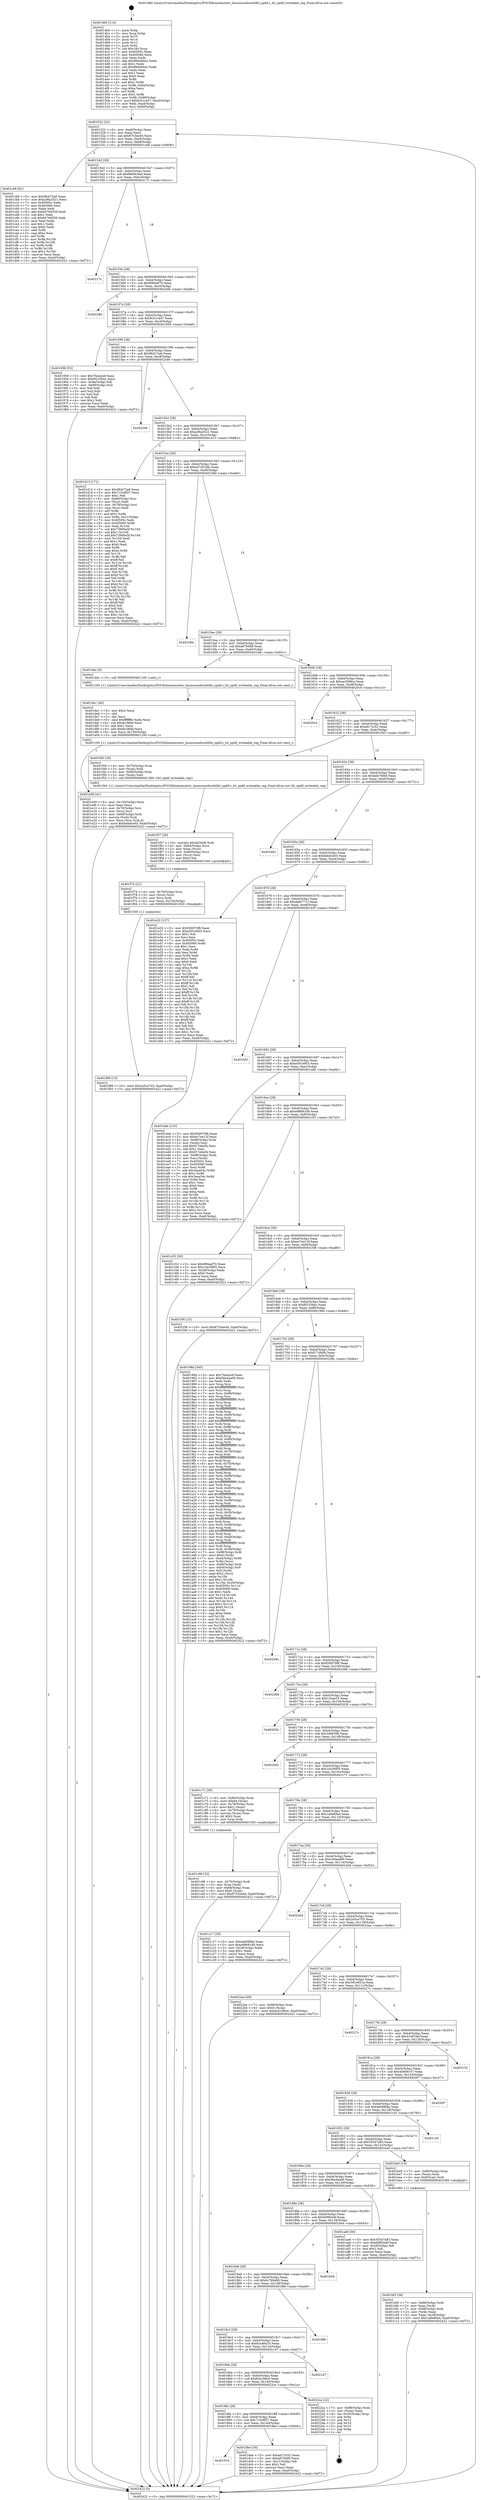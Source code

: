 digraph "0x4014b0" {
  label = "0x4014b0 (/mnt/c/Users/mathe/Desktop/tcc/POCII/binaries/extr_linuxsoundsocfslfsl_spdif.c_fsl_spdif_writeable_reg_Final-ollvm.out::main(0))"
  labelloc = "t"
  node[shape=record]

  Entry [label="",width=0.3,height=0.3,shape=circle,fillcolor=black,style=filled]
  "0x401522" [label="{
     0x401522 [32]\l
     | [instrs]\l
     &nbsp;&nbsp;0x401522 \<+6\>: mov -0xa0(%rbp),%eax\l
     &nbsp;&nbsp;0x401528 \<+2\>: mov %eax,%ecx\l
     &nbsp;&nbsp;0x40152a \<+6\>: sub $0x8753ee40,%ecx\l
     &nbsp;&nbsp;0x401530 \<+6\>: mov %eax,-0xb4(%rbp)\l
     &nbsp;&nbsp;0x401536 \<+6\>: mov %ecx,-0xb8(%rbp)\l
     &nbsp;&nbsp;0x40153c \<+6\>: je 0000000000401cb8 \<main+0x808\>\l
  }"]
  "0x401cb8" [label="{
     0x401cb8 [91]\l
     | [instrs]\l
     &nbsp;&nbsp;0x401cb8 \<+5\>: mov $0x9fcb72a6,%eax\l
     &nbsp;&nbsp;0x401cbd \<+5\>: mov $0xa36a2521,%ecx\l
     &nbsp;&nbsp;0x401cc2 \<+7\>: mov 0x40505c,%edx\l
     &nbsp;&nbsp;0x401cc9 \<+7\>: mov 0x405060,%esi\l
     &nbsp;&nbsp;0x401cd0 \<+2\>: mov %edx,%edi\l
     &nbsp;&nbsp;0x401cd2 \<+6\>: add $0x64784559,%edi\l
     &nbsp;&nbsp;0x401cd8 \<+3\>: sub $0x1,%edi\l
     &nbsp;&nbsp;0x401cdb \<+6\>: sub $0x64784559,%edi\l
     &nbsp;&nbsp;0x401ce1 \<+3\>: imul %edi,%edx\l
     &nbsp;&nbsp;0x401ce4 \<+3\>: and $0x1,%edx\l
     &nbsp;&nbsp;0x401ce7 \<+3\>: cmp $0x0,%edx\l
     &nbsp;&nbsp;0x401cea \<+4\>: sete %r8b\l
     &nbsp;&nbsp;0x401cee \<+3\>: cmp $0xa,%esi\l
     &nbsp;&nbsp;0x401cf1 \<+4\>: setl %r9b\l
     &nbsp;&nbsp;0x401cf5 \<+3\>: mov %r8b,%r10b\l
     &nbsp;&nbsp;0x401cf8 \<+3\>: and %r9b,%r10b\l
     &nbsp;&nbsp;0x401cfb \<+3\>: xor %r9b,%r8b\l
     &nbsp;&nbsp;0x401cfe \<+3\>: or %r8b,%r10b\l
     &nbsp;&nbsp;0x401d01 \<+4\>: test $0x1,%r10b\l
     &nbsp;&nbsp;0x401d05 \<+3\>: cmovne %ecx,%eax\l
     &nbsp;&nbsp;0x401d08 \<+6\>: mov %eax,-0xa0(%rbp)\l
     &nbsp;&nbsp;0x401d0e \<+5\>: jmp 0000000000402422 \<main+0xf72\>\l
  }"]
  "0x401542" [label="{
     0x401542 [28]\l
     | [instrs]\l
     &nbsp;&nbsp;0x401542 \<+5\>: jmp 0000000000401547 \<main+0x97\>\l
     &nbsp;&nbsp;0x401547 \<+6\>: mov -0xb4(%rbp),%eax\l
     &nbsp;&nbsp;0x40154d \<+5\>: sub $0x8b09c4ad,%eax\l
     &nbsp;&nbsp;0x401552 \<+6\>: mov %eax,-0xbc(%rbp)\l
     &nbsp;&nbsp;0x401558 \<+6\>: je 000000000040217c \<main+0xccc\>\l
  }"]
  Exit [label="",width=0.3,height=0.3,shape=circle,fillcolor=black,style=filled,peripheries=2]
  "0x40217c" [label="{
     0x40217c\l
  }", style=dashed]
  "0x40155e" [label="{
     0x40155e [28]\l
     | [instrs]\l
     &nbsp;&nbsp;0x40155e \<+5\>: jmp 0000000000401563 \<main+0xb3\>\l
     &nbsp;&nbsp;0x401563 \<+6\>: mov -0xb4(%rbp),%eax\l
     &nbsp;&nbsp;0x401569 \<+5\>: sub $0x990eaf70,%eax\l
     &nbsp;&nbsp;0x40156e \<+6\>: mov %eax,-0xc0(%rbp)\l
     &nbsp;&nbsp;0x401574 \<+6\>: je 000000000040228b \<main+0xddb\>\l
  }"]
  "0x401f89" [label="{
     0x401f89 [15]\l
     | [instrs]\l
     &nbsp;&nbsp;0x401f89 \<+10\>: movl $0x2e5ce703,-0xa0(%rbp)\l
     &nbsp;&nbsp;0x401f93 \<+5\>: jmp 0000000000402422 \<main+0xf72\>\l
  }"]
  "0x40228b" [label="{
     0x40228b\l
  }", style=dashed]
  "0x40157a" [label="{
     0x40157a [28]\l
     | [instrs]\l
     &nbsp;&nbsp;0x40157a \<+5\>: jmp 000000000040157f \<main+0xcf\>\l
     &nbsp;&nbsp;0x40157f \<+6\>: mov -0xb4(%rbp),%eax\l
     &nbsp;&nbsp;0x401585 \<+5\>: sub $0x9c51c447,%eax\l
     &nbsp;&nbsp;0x40158a \<+6\>: mov %eax,-0xc4(%rbp)\l
     &nbsp;&nbsp;0x401590 \<+6\>: je 0000000000401958 \<main+0x4a8\>\l
  }"]
  "0x401f74" [label="{
     0x401f74 [21]\l
     | [instrs]\l
     &nbsp;&nbsp;0x401f74 \<+4\>: mov -0x70(%rbp),%rcx\l
     &nbsp;&nbsp;0x401f78 \<+3\>: mov (%rcx),%rcx\l
     &nbsp;&nbsp;0x401f7b \<+3\>: mov %rcx,%rdi\l
     &nbsp;&nbsp;0x401f7e \<+6\>: mov %eax,-0x154(%rbp)\l
     &nbsp;&nbsp;0x401f84 \<+5\>: call 0000000000401030 \<free@plt\>\l
     | [calls]\l
     &nbsp;&nbsp;0x401030 \{1\} (unknown)\l
  }"]
  "0x401958" [label="{
     0x401958 [53]\l
     | [instrs]\l
     &nbsp;&nbsp;0x401958 \<+5\>: mov $0x7fa4a2ef,%eax\l
     &nbsp;&nbsp;0x40195d \<+5\>: mov $0xf0233bbc,%ecx\l
     &nbsp;&nbsp;0x401962 \<+6\>: mov -0x9a(%rbp),%dl\l
     &nbsp;&nbsp;0x401968 \<+7\>: mov -0x99(%rbp),%sil\l
     &nbsp;&nbsp;0x40196f \<+3\>: mov %dl,%dil\l
     &nbsp;&nbsp;0x401972 \<+3\>: and %sil,%dil\l
     &nbsp;&nbsp;0x401975 \<+3\>: xor %sil,%dl\l
     &nbsp;&nbsp;0x401978 \<+3\>: or %dl,%dil\l
     &nbsp;&nbsp;0x40197b \<+4\>: test $0x1,%dil\l
     &nbsp;&nbsp;0x40197f \<+3\>: cmovne %ecx,%eax\l
     &nbsp;&nbsp;0x401982 \<+6\>: mov %eax,-0xa0(%rbp)\l
     &nbsp;&nbsp;0x401988 \<+5\>: jmp 0000000000402422 \<main+0xf72\>\l
  }"]
  "0x401596" [label="{
     0x401596 [28]\l
     | [instrs]\l
     &nbsp;&nbsp;0x401596 \<+5\>: jmp 000000000040159b \<main+0xeb\>\l
     &nbsp;&nbsp;0x40159b \<+6\>: mov -0xb4(%rbp),%eax\l
     &nbsp;&nbsp;0x4015a1 \<+5\>: sub $0x9fcb72a6,%eax\l
     &nbsp;&nbsp;0x4015a6 \<+6\>: mov %eax,-0xc8(%rbp)\l
     &nbsp;&nbsp;0x4015ac \<+6\>: je 0000000000402346 \<main+0xe96\>\l
  }"]
  "0x402422" [label="{
     0x402422 [5]\l
     | [instrs]\l
     &nbsp;&nbsp;0x402422 \<+5\>: jmp 0000000000401522 \<main+0x72\>\l
  }"]
  "0x4014b0" [label="{
     0x4014b0 [114]\l
     | [instrs]\l
     &nbsp;&nbsp;0x4014b0 \<+1\>: push %rbp\l
     &nbsp;&nbsp;0x4014b1 \<+3\>: mov %rsp,%rbp\l
     &nbsp;&nbsp;0x4014b4 \<+2\>: push %r15\l
     &nbsp;&nbsp;0x4014b6 \<+2\>: push %r14\l
     &nbsp;&nbsp;0x4014b8 \<+2\>: push %r12\l
     &nbsp;&nbsp;0x4014ba \<+1\>: push %rbx\l
     &nbsp;&nbsp;0x4014bb \<+7\>: sub $0x160,%rsp\l
     &nbsp;&nbsp;0x4014c2 \<+7\>: mov 0x40505c,%eax\l
     &nbsp;&nbsp;0x4014c9 \<+7\>: mov 0x405060,%ecx\l
     &nbsp;&nbsp;0x4014d0 \<+2\>: mov %eax,%edx\l
     &nbsp;&nbsp;0x4014d2 \<+6\>: add $0x966a9da2,%edx\l
     &nbsp;&nbsp;0x4014d8 \<+3\>: sub $0x1,%edx\l
     &nbsp;&nbsp;0x4014db \<+6\>: sub $0x966a9da2,%edx\l
     &nbsp;&nbsp;0x4014e1 \<+3\>: imul %edx,%eax\l
     &nbsp;&nbsp;0x4014e4 \<+3\>: and $0x1,%eax\l
     &nbsp;&nbsp;0x4014e7 \<+3\>: cmp $0x0,%eax\l
     &nbsp;&nbsp;0x4014ea \<+4\>: sete %r8b\l
     &nbsp;&nbsp;0x4014ee \<+4\>: and $0x1,%r8b\l
     &nbsp;&nbsp;0x4014f2 \<+7\>: mov %r8b,-0x9a(%rbp)\l
     &nbsp;&nbsp;0x4014f9 \<+3\>: cmp $0xa,%ecx\l
     &nbsp;&nbsp;0x4014fc \<+4\>: setl %r8b\l
     &nbsp;&nbsp;0x401500 \<+4\>: and $0x1,%r8b\l
     &nbsp;&nbsp;0x401504 \<+7\>: mov %r8b,-0x99(%rbp)\l
     &nbsp;&nbsp;0x40150b \<+10\>: movl $0x9c51c447,-0xa0(%rbp)\l
     &nbsp;&nbsp;0x401515 \<+6\>: mov %edi,-0xa4(%rbp)\l
     &nbsp;&nbsp;0x40151b \<+7\>: mov %rsi,-0xb0(%rbp)\l
  }"]
  "0x401f57" [label="{
     0x401f57 [29]\l
     | [instrs]\l
     &nbsp;&nbsp;0x401f57 \<+10\>: movabs $0x4030d6,%rdi\l
     &nbsp;&nbsp;0x401f61 \<+4\>: mov -0x60(%rbp),%rcx\l
     &nbsp;&nbsp;0x401f65 \<+2\>: mov %eax,(%rcx)\l
     &nbsp;&nbsp;0x401f67 \<+4\>: mov -0x60(%rbp),%rcx\l
     &nbsp;&nbsp;0x401f6b \<+2\>: mov (%rcx),%esi\l
     &nbsp;&nbsp;0x401f6d \<+2\>: mov $0x0,%al\l
     &nbsp;&nbsp;0x401f6f \<+5\>: call 0000000000401040 \<printf@plt\>\l
     | [calls]\l
     &nbsp;&nbsp;0x401040 \{1\} (unknown)\l
  }"]
  "0x402346" [label="{
     0x402346\l
  }", style=dashed]
  "0x4015b2" [label="{
     0x4015b2 [28]\l
     | [instrs]\l
     &nbsp;&nbsp;0x4015b2 \<+5\>: jmp 00000000004015b7 \<main+0x107\>\l
     &nbsp;&nbsp;0x4015b7 \<+6\>: mov -0xb4(%rbp),%eax\l
     &nbsp;&nbsp;0x4015bd \<+5\>: sub $0xa36a2521,%eax\l
     &nbsp;&nbsp;0x4015c2 \<+6\>: mov %eax,-0xcc(%rbp)\l
     &nbsp;&nbsp;0x4015c8 \<+6\>: je 0000000000401d13 \<main+0x863\>\l
  }"]
  "0x401e09" [label="{
     0x401e09 [41]\l
     | [instrs]\l
     &nbsp;&nbsp;0x401e09 \<+6\>: mov -0x150(%rbp),%ecx\l
     &nbsp;&nbsp;0x401e0f \<+3\>: imul %eax,%ecx\l
     &nbsp;&nbsp;0x401e12 \<+4\>: mov -0x70(%rbp),%rsi\l
     &nbsp;&nbsp;0x401e16 \<+3\>: mov (%rsi),%rsi\l
     &nbsp;&nbsp;0x401e19 \<+4\>: mov -0x68(%rbp),%rdi\l
     &nbsp;&nbsp;0x401e1d \<+3\>: movslq (%rdi),%rdi\l
     &nbsp;&nbsp;0x401e20 \<+3\>: mov %ecx,(%rsi,%rdi,4)\l
     &nbsp;&nbsp;0x401e23 \<+10\>: movl $0xbebdce03,-0xa0(%rbp)\l
     &nbsp;&nbsp;0x401e2d \<+5\>: jmp 0000000000402422 \<main+0xf72\>\l
  }"]
  "0x401d13" [label="{
     0x401d13 [171]\l
     | [instrs]\l
     &nbsp;&nbsp;0x401d13 \<+5\>: mov $0x9fcb72a6,%eax\l
     &nbsp;&nbsp;0x401d18 \<+5\>: mov $0x710c8f37,%ecx\l
     &nbsp;&nbsp;0x401d1d \<+2\>: mov $0x1,%dl\l
     &nbsp;&nbsp;0x401d1f \<+4\>: mov -0x68(%rbp),%rsi\l
     &nbsp;&nbsp;0x401d23 \<+2\>: mov (%rsi),%edi\l
     &nbsp;&nbsp;0x401d25 \<+4\>: mov -0x78(%rbp),%rsi\l
     &nbsp;&nbsp;0x401d29 \<+2\>: cmp (%rsi),%edi\l
     &nbsp;&nbsp;0x401d2b \<+4\>: setl %r8b\l
     &nbsp;&nbsp;0x401d2f \<+4\>: and $0x1,%r8b\l
     &nbsp;&nbsp;0x401d33 \<+4\>: mov %r8b,-0x21(%rbp)\l
     &nbsp;&nbsp;0x401d37 \<+7\>: mov 0x40505c,%edi\l
     &nbsp;&nbsp;0x401d3e \<+8\>: mov 0x405060,%r9d\l
     &nbsp;&nbsp;0x401d46 \<+3\>: mov %edi,%r10d\l
     &nbsp;&nbsp;0x401d49 \<+7\>: sub $0x73906a5f,%r10d\l
     &nbsp;&nbsp;0x401d50 \<+4\>: sub $0x1,%r10d\l
     &nbsp;&nbsp;0x401d54 \<+7\>: add $0x73906a5f,%r10d\l
     &nbsp;&nbsp;0x401d5b \<+4\>: imul %r10d,%edi\l
     &nbsp;&nbsp;0x401d5f \<+3\>: and $0x1,%edi\l
     &nbsp;&nbsp;0x401d62 \<+3\>: cmp $0x0,%edi\l
     &nbsp;&nbsp;0x401d65 \<+4\>: sete %r8b\l
     &nbsp;&nbsp;0x401d69 \<+4\>: cmp $0xa,%r9d\l
     &nbsp;&nbsp;0x401d6d \<+4\>: setl %r11b\l
     &nbsp;&nbsp;0x401d71 \<+3\>: mov %r8b,%bl\l
     &nbsp;&nbsp;0x401d74 \<+3\>: xor $0xff,%bl\l
     &nbsp;&nbsp;0x401d77 \<+3\>: mov %r11b,%r14b\l
     &nbsp;&nbsp;0x401d7a \<+4\>: xor $0xff,%r14b\l
     &nbsp;&nbsp;0x401d7e \<+3\>: xor $0x0,%dl\l
     &nbsp;&nbsp;0x401d81 \<+3\>: mov %bl,%r15b\l
     &nbsp;&nbsp;0x401d84 \<+4\>: and $0x0,%r15b\l
     &nbsp;&nbsp;0x401d88 \<+3\>: and %dl,%r8b\l
     &nbsp;&nbsp;0x401d8b \<+3\>: mov %r14b,%r12b\l
     &nbsp;&nbsp;0x401d8e \<+4\>: and $0x0,%r12b\l
     &nbsp;&nbsp;0x401d92 \<+3\>: and %dl,%r11b\l
     &nbsp;&nbsp;0x401d95 \<+3\>: or %r8b,%r15b\l
     &nbsp;&nbsp;0x401d98 \<+3\>: or %r11b,%r12b\l
     &nbsp;&nbsp;0x401d9b \<+3\>: xor %r12b,%r15b\l
     &nbsp;&nbsp;0x401d9e \<+3\>: or %r14b,%bl\l
     &nbsp;&nbsp;0x401da1 \<+3\>: xor $0xff,%bl\l
     &nbsp;&nbsp;0x401da4 \<+3\>: or $0x0,%dl\l
     &nbsp;&nbsp;0x401da7 \<+2\>: and %dl,%bl\l
     &nbsp;&nbsp;0x401da9 \<+3\>: or %bl,%r15b\l
     &nbsp;&nbsp;0x401dac \<+4\>: test $0x1,%r15b\l
     &nbsp;&nbsp;0x401db0 \<+3\>: cmovne %ecx,%eax\l
     &nbsp;&nbsp;0x401db3 \<+6\>: mov %eax,-0xa0(%rbp)\l
     &nbsp;&nbsp;0x401db9 \<+5\>: jmp 0000000000402422 \<main+0xf72\>\l
  }"]
  "0x4015ce" [label="{
     0x4015ce [28]\l
     | [instrs]\l
     &nbsp;&nbsp;0x4015ce \<+5\>: jmp 00000000004015d3 \<main+0x123\>\l
     &nbsp;&nbsp;0x4015d3 \<+6\>: mov -0xb4(%rbp),%eax\l
     &nbsp;&nbsp;0x4015d9 \<+5\>: sub $0xa57d518b,%eax\l
     &nbsp;&nbsp;0x4015de \<+6\>: mov %eax,-0xd0(%rbp)\l
     &nbsp;&nbsp;0x4015e4 \<+6\>: je 000000000040238d \<main+0xedd\>\l
  }"]
  "0x401de1" [label="{
     0x401de1 [40]\l
     | [instrs]\l
     &nbsp;&nbsp;0x401de1 \<+5\>: mov $0x2,%ecx\l
     &nbsp;&nbsp;0x401de6 \<+1\>: cltd\l
     &nbsp;&nbsp;0x401de7 \<+2\>: idiv %ecx\l
     &nbsp;&nbsp;0x401de9 \<+6\>: imul $0xfffffffe,%edx,%ecx\l
     &nbsp;&nbsp;0x401def \<+6\>: sub $0xfa18fdd,%ecx\l
     &nbsp;&nbsp;0x401df5 \<+3\>: add $0x1,%ecx\l
     &nbsp;&nbsp;0x401df8 \<+6\>: add $0xfa18fdd,%ecx\l
     &nbsp;&nbsp;0x401dfe \<+6\>: mov %ecx,-0x150(%rbp)\l
     &nbsp;&nbsp;0x401e04 \<+5\>: call 0000000000401160 \<next_i\>\l
     | [calls]\l
     &nbsp;&nbsp;0x401160 \{1\} (/mnt/c/Users/mathe/Desktop/tcc/POCII/binaries/extr_linuxsoundsocfslfsl_spdif.c_fsl_spdif_writeable_reg_Final-ollvm.out::next_i)\l
  }"]
  "0x40238d" [label="{
     0x40238d\l
  }", style=dashed]
  "0x4015ea" [label="{
     0x4015ea [28]\l
     | [instrs]\l
     &nbsp;&nbsp;0x4015ea \<+5\>: jmp 00000000004015ef \<main+0x13f\>\l
     &nbsp;&nbsp;0x4015ef \<+6\>: mov -0xb4(%rbp),%eax\l
     &nbsp;&nbsp;0x4015f5 \<+5\>: sub $0xa87fcfd9,%eax\l
     &nbsp;&nbsp;0x4015fa \<+6\>: mov %eax,-0xd4(%rbp)\l
     &nbsp;&nbsp;0x401600 \<+6\>: je 0000000000401ddc \<main+0x92c\>\l
  }"]
  "0x401916" [label="{
     0x401916\l
  }", style=dashed]
  "0x401ddc" [label="{
     0x401ddc [5]\l
     | [instrs]\l
     &nbsp;&nbsp;0x401ddc \<+5\>: call 0000000000401160 \<next_i\>\l
     | [calls]\l
     &nbsp;&nbsp;0x401160 \{1\} (/mnt/c/Users/mathe/Desktop/tcc/POCII/binaries/extr_linuxsoundsocfslfsl_spdif.c_fsl_spdif_writeable_reg_Final-ollvm.out::next_i)\l
  }"]
  "0x401606" [label="{
     0x401606 [28]\l
     | [instrs]\l
     &nbsp;&nbsp;0x401606 \<+5\>: jmp 000000000040160b \<main+0x15b\>\l
     &nbsp;&nbsp;0x40160b \<+6\>: mov -0xb4(%rbp),%eax\l
     &nbsp;&nbsp;0x401611 \<+5\>: sub $0xaa3368ca,%eax\l
     &nbsp;&nbsp;0x401616 \<+6\>: mov %eax,-0xd8(%rbp)\l
     &nbsp;&nbsp;0x40161c \<+6\>: je 00000000004020c4 \<main+0xc14\>\l
  }"]
  "0x401dbe" [label="{
     0x401dbe [30]\l
     | [instrs]\l
     &nbsp;&nbsp;0x401dbe \<+5\>: mov $0xafc72c52,%eax\l
     &nbsp;&nbsp;0x401dc3 \<+5\>: mov $0xa87fcfd9,%ecx\l
     &nbsp;&nbsp;0x401dc8 \<+3\>: mov -0x21(%rbp),%dl\l
     &nbsp;&nbsp;0x401dcb \<+3\>: test $0x1,%dl\l
     &nbsp;&nbsp;0x401dce \<+3\>: cmovne %ecx,%eax\l
     &nbsp;&nbsp;0x401dd1 \<+6\>: mov %eax,-0xa0(%rbp)\l
     &nbsp;&nbsp;0x401dd7 \<+5\>: jmp 0000000000402422 \<main+0xf72\>\l
  }"]
  "0x4020c4" [label="{
     0x4020c4\l
  }", style=dashed]
  "0x401622" [label="{
     0x401622 [28]\l
     | [instrs]\l
     &nbsp;&nbsp;0x401622 \<+5\>: jmp 0000000000401627 \<main+0x177\>\l
     &nbsp;&nbsp;0x401627 \<+6\>: mov -0xb4(%rbp),%eax\l
     &nbsp;&nbsp;0x40162d \<+5\>: sub $0xafc72c52,%eax\l
     &nbsp;&nbsp;0x401632 \<+6\>: mov %eax,-0xdc(%rbp)\l
     &nbsp;&nbsp;0x401638 \<+6\>: je 0000000000401f45 \<main+0xa95\>\l
  }"]
  "0x4018fa" [label="{
     0x4018fa [28]\l
     | [instrs]\l
     &nbsp;&nbsp;0x4018fa \<+5\>: jmp 00000000004018ff \<main+0x44f\>\l
     &nbsp;&nbsp;0x4018ff \<+6\>: mov -0xb4(%rbp),%eax\l
     &nbsp;&nbsp;0x401905 \<+5\>: sub $0x710c8f37,%eax\l
     &nbsp;&nbsp;0x40190a \<+6\>: mov %eax,-0x144(%rbp)\l
     &nbsp;&nbsp;0x401910 \<+6\>: je 0000000000401dbe \<main+0x90e\>\l
  }"]
  "0x401f45" [label="{
     0x401f45 [18]\l
     | [instrs]\l
     &nbsp;&nbsp;0x401f45 \<+4\>: mov -0x70(%rbp),%rax\l
     &nbsp;&nbsp;0x401f49 \<+3\>: mov (%rax),%rdi\l
     &nbsp;&nbsp;0x401f4c \<+4\>: mov -0x80(%rbp),%rax\l
     &nbsp;&nbsp;0x401f50 \<+2\>: mov (%rax),%esi\l
     &nbsp;&nbsp;0x401f52 \<+5\>: call 00000000004013b0 \<fsl_spdif_writeable_reg\>\l
     | [calls]\l
     &nbsp;&nbsp;0x4013b0 \{1\} (/mnt/c/Users/mathe/Desktop/tcc/POCII/binaries/extr_linuxsoundsocfslfsl_spdif.c_fsl_spdif_writeable_reg_Final-ollvm.out::fsl_spdif_writeable_reg)\l
  }"]
  "0x40163e" [label="{
     0x40163e [28]\l
     | [instrs]\l
     &nbsp;&nbsp;0x40163e \<+5\>: jmp 0000000000401643 \<main+0x193\>\l
     &nbsp;&nbsp;0x401643 \<+6\>: mov -0xb4(%rbp),%eax\l
     &nbsp;&nbsp;0x401649 \<+5\>: sub $0xbeb7f0b6,%eax\l
     &nbsp;&nbsp;0x40164e \<+6\>: mov %eax,-0xe0(%rbp)\l
     &nbsp;&nbsp;0x401654 \<+6\>: je 0000000000401bd1 \<main+0x721\>\l
  }"]
  "0x4022ca" [label="{
     0x4022ca [22]\l
     | [instrs]\l
     &nbsp;&nbsp;0x4022ca \<+7\>: mov -0x98(%rbp),%rax\l
     &nbsp;&nbsp;0x4022d1 \<+2\>: mov (%rax),%eax\l
     &nbsp;&nbsp;0x4022d3 \<+4\>: lea -0x20(%rbp),%rsp\l
     &nbsp;&nbsp;0x4022d7 \<+1\>: pop %rbx\l
     &nbsp;&nbsp;0x4022d8 \<+2\>: pop %r12\l
     &nbsp;&nbsp;0x4022da \<+2\>: pop %r14\l
     &nbsp;&nbsp;0x4022dc \<+2\>: pop %r15\l
     &nbsp;&nbsp;0x4022de \<+1\>: pop %rbp\l
     &nbsp;&nbsp;0x4022df \<+1\>: ret\l
  }"]
  "0x401bd1" [label="{
     0x401bd1\l
  }", style=dashed]
  "0x40165a" [label="{
     0x40165a [28]\l
     | [instrs]\l
     &nbsp;&nbsp;0x40165a \<+5\>: jmp 000000000040165f \<main+0x1af\>\l
     &nbsp;&nbsp;0x40165f \<+6\>: mov -0xb4(%rbp),%eax\l
     &nbsp;&nbsp;0x401665 \<+5\>: sub $0xbebdce03,%eax\l
     &nbsp;&nbsp;0x40166a \<+6\>: mov %eax,-0xe4(%rbp)\l
     &nbsp;&nbsp;0x401670 \<+6\>: je 0000000000401e32 \<main+0x982\>\l
  }"]
  "0x4018de" [label="{
     0x4018de [28]\l
     | [instrs]\l
     &nbsp;&nbsp;0x4018de \<+5\>: jmp 00000000004018e3 \<main+0x433\>\l
     &nbsp;&nbsp;0x4018e3 \<+6\>: mov -0xb4(%rbp),%eax\l
     &nbsp;&nbsp;0x4018e9 \<+5\>: sub $0x6cb188c4,%eax\l
     &nbsp;&nbsp;0x4018ee \<+6\>: mov %eax,-0x140(%rbp)\l
     &nbsp;&nbsp;0x4018f4 \<+6\>: je 00000000004022ca \<main+0xe1a\>\l
  }"]
  "0x401e32" [label="{
     0x401e32 [137]\l
     | [instrs]\l
     &nbsp;&nbsp;0x401e32 \<+5\>: mov $0xf26970f8,%eax\l
     &nbsp;&nbsp;0x401e37 \<+5\>: mov $0xe591e603,%ecx\l
     &nbsp;&nbsp;0x401e3c \<+2\>: mov $0x1,%dl\l
     &nbsp;&nbsp;0x401e3e \<+2\>: xor %esi,%esi\l
     &nbsp;&nbsp;0x401e40 \<+7\>: mov 0x40505c,%edi\l
     &nbsp;&nbsp;0x401e47 \<+8\>: mov 0x405060,%r8d\l
     &nbsp;&nbsp;0x401e4f \<+3\>: sub $0x1,%esi\l
     &nbsp;&nbsp;0x401e52 \<+3\>: mov %edi,%r9d\l
     &nbsp;&nbsp;0x401e55 \<+3\>: add %esi,%r9d\l
     &nbsp;&nbsp;0x401e58 \<+4\>: imul %r9d,%edi\l
     &nbsp;&nbsp;0x401e5c \<+3\>: and $0x1,%edi\l
     &nbsp;&nbsp;0x401e5f \<+3\>: cmp $0x0,%edi\l
     &nbsp;&nbsp;0x401e62 \<+4\>: sete %r10b\l
     &nbsp;&nbsp;0x401e66 \<+4\>: cmp $0xa,%r8d\l
     &nbsp;&nbsp;0x401e6a \<+4\>: setl %r11b\l
     &nbsp;&nbsp;0x401e6e \<+3\>: mov %r10b,%bl\l
     &nbsp;&nbsp;0x401e71 \<+3\>: xor $0xff,%bl\l
     &nbsp;&nbsp;0x401e74 \<+3\>: mov %r11b,%r14b\l
     &nbsp;&nbsp;0x401e77 \<+4\>: xor $0xff,%r14b\l
     &nbsp;&nbsp;0x401e7b \<+3\>: xor $0x1,%dl\l
     &nbsp;&nbsp;0x401e7e \<+3\>: mov %bl,%r15b\l
     &nbsp;&nbsp;0x401e81 \<+4\>: and $0xff,%r15b\l
     &nbsp;&nbsp;0x401e85 \<+3\>: and %dl,%r10b\l
     &nbsp;&nbsp;0x401e88 \<+3\>: mov %r14b,%r12b\l
     &nbsp;&nbsp;0x401e8b \<+4\>: and $0xff,%r12b\l
     &nbsp;&nbsp;0x401e8f \<+3\>: and %dl,%r11b\l
     &nbsp;&nbsp;0x401e92 \<+3\>: or %r10b,%r15b\l
     &nbsp;&nbsp;0x401e95 \<+3\>: or %r11b,%r12b\l
     &nbsp;&nbsp;0x401e98 \<+3\>: xor %r12b,%r15b\l
     &nbsp;&nbsp;0x401e9b \<+3\>: or %r14b,%bl\l
     &nbsp;&nbsp;0x401e9e \<+3\>: xor $0xff,%bl\l
     &nbsp;&nbsp;0x401ea1 \<+3\>: or $0x1,%dl\l
     &nbsp;&nbsp;0x401ea4 \<+2\>: and %dl,%bl\l
     &nbsp;&nbsp;0x401ea6 \<+3\>: or %bl,%r15b\l
     &nbsp;&nbsp;0x401ea9 \<+4\>: test $0x1,%r15b\l
     &nbsp;&nbsp;0x401ead \<+3\>: cmovne %ecx,%eax\l
     &nbsp;&nbsp;0x401eb0 \<+6\>: mov %eax,-0xa0(%rbp)\l
     &nbsp;&nbsp;0x401eb6 \<+5\>: jmp 0000000000402422 \<main+0xf72\>\l
  }"]
  "0x401676" [label="{
     0x401676 [28]\l
     | [instrs]\l
     &nbsp;&nbsp;0x401676 \<+5\>: jmp 000000000040167b \<main+0x1cb\>\l
     &nbsp;&nbsp;0x40167b \<+6\>: mov -0xb4(%rbp),%eax\l
     &nbsp;&nbsp;0x401681 \<+5\>: sub $0xdafe7713,%eax\l
     &nbsp;&nbsp;0x401686 \<+6\>: mov %eax,-0xe8(%rbp)\l
     &nbsp;&nbsp;0x40168c \<+6\>: je 0000000000401b5f \<main+0x6af\>\l
  }"]
  "0x4021d7" [label="{
     0x4021d7\l
  }", style=dashed]
  "0x401b5f" [label="{
     0x401b5f\l
  }", style=dashed]
  "0x401692" [label="{
     0x401692 [28]\l
     | [instrs]\l
     &nbsp;&nbsp;0x401692 \<+5\>: jmp 0000000000401697 \<main+0x1e7\>\l
     &nbsp;&nbsp;0x401697 \<+6\>: mov -0xb4(%rbp),%eax\l
     &nbsp;&nbsp;0x40169d \<+5\>: sub $0xe591e603,%eax\l
     &nbsp;&nbsp;0x4016a2 \<+6\>: mov %eax,-0xec(%rbp)\l
     &nbsp;&nbsp;0x4016a8 \<+6\>: je 0000000000401ebb \<main+0xa0b\>\l
  }"]
  "0x4018c2" [label="{
     0x4018c2 [28]\l
     | [instrs]\l
     &nbsp;&nbsp;0x4018c2 \<+5\>: jmp 00000000004018c7 \<main+0x417\>\l
     &nbsp;&nbsp;0x4018c7 \<+6\>: mov -0xb4(%rbp),%eax\l
     &nbsp;&nbsp;0x4018cd \<+5\>: sub $0x6ca46a7d,%eax\l
     &nbsp;&nbsp;0x4018d2 \<+6\>: mov %eax,-0x13c(%rbp)\l
     &nbsp;&nbsp;0x4018d8 \<+6\>: je 00000000004021d7 \<main+0xd27\>\l
  }"]
  "0x401ebb" [label="{
     0x401ebb [123]\l
     | [instrs]\l
     &nbsp;&nbsp;0x401ebb \<+5\>: mov $0xf26970f8,%eax\l
     &nbsp;&nbsp;0x401ec0 \<+5\>: mov $0xec7e412f,%ecx\l
     &nbsp;&nbsp;0x401ec5 \<+4\>: mov -0x68(%rbp),%rdx\l
     &nbsp;&nbsp;0x401ec9 \<+2\>: mov (%rdx),%esi\l
     &nbsp;&nbsp;0x401ecb \<+6\>: add $0xf17e6a5b,%esi\l
     &nbsp;&nbsp;0x401ed1 \<+3\>: add $0x1,%esi\l
     &nbsp;&nbsp;0x401ed4 \<+6\>: sub $0xf17e6a5b,%esi\l
     &nbsp;&nbsp;0x401eda \<+4\>: mov -0x68(%rbp),%rdx\l
     &nbsp;&nbsp;0x401ede \<+2\>: mov %esi,(%rdx)\l
     &nbsp;&nbsp;0x401ee0 \<+7\>: mov 0x40505c,%esi\l
     &nbsp;&nbsp;0x401ee7 \<+7\>: mov 0x405060,%edi\l
     &nbsp;&nbsp;0x401eee \<+3\>: mov %esi,%r8d\l
     &nbsp;&nbsp;0x401ef1 \<+7\>: add $0x3eaa54c,%r8d\l
     &nbsp;&nbsp;0x401ef8 \<+4\>: sub $0x1,%r8d\l
     &nbsp;&nbsp;0x401efc \<+7\>: sub $0x3eaa54c,%r8d\l
     &nbsp;&nbsp;0x401f03 \<+4\>: imul %r8d,%esi\l
     &nbsp;&nbsp;0x401f07 \<+3\>: and $0x1,%esi\l
     &nbsp;&nbsp;0x401f0a \<+3\>: cmp $0x0,%esi\l
     &nbsp;&nbsp;0x401f0d \<+4\>: sete %r9b\l
     &nbsp;&nbsp;0x401f11 \<+3\>: cmp $0xa,%edi\l
     &nbsp;&nbsp;0x401f14 \<+4\>: setl %r10b\l
     &nbsp;&nbsp;0x401f18 \<+3\>: mov %r9b,%r11b\l
     &nbsp;&nbsp;0x401f1b \<+3\>: and %r10b,%r11b\l
     &nbsp;&nbsp;0x401f1e \<+3\>: xor %r10b,%r9b\l
     &nbsp;&nbsp;0x401f21 \<+3\>: or %r9b,%r11b\l
     &nbsp;&nbsp;0x401f24 \<+4\>: test $0x1,%r11b\l
     &nbsp;&nbsp;0x401f28 \<+3\>: cmovne %ecx,%eax\l
     &nbsp;&nbsp;0x401f2b \<+6\>: mov %eax,-0xa0(%rbp)\l
     &nbsp;&nbsp;0x401f31 \<+5\>: jmp 0000000000402422 \<main+0xf72\>\l
  }"]
  "0x4016ae" [label="{
     0x4016ae [28]\l
     | [instrs]\l
     &nbsp;&nbsp;0x4016ae \<+5\>: jmp 00000000004016b3 \<main+0x203\>\l
     &nbsp;&nbsp;0x4016b3 \<+6\>: mov -0xb4(%rbp),%eax\l
     &nbsp;&nbsp;0x4016b9 \<+5\>: sub $0xe88681d9,%eax\l
     &nbsp;&nbsp;0x4016be \<+6\>: mov %eax,-0xf0(%rbp)\l
     &nbsp;&nbsp;0x4016c4 \<+6\>: je 0000000000401c53 \<main+0x7a3\>\l
  }"]
  "0x401f98" [label="{
     0x401f98\l
  }", style=dashed]
  "0x401c53" [label="{
     0x401c53 [30]\l
     | [instrs]\l
     &nbsp;&nbsp;0x401c53 \<+5\>: mov $0x990eaf70,%eax\l
     &nbsp;&nbsp;0x401c58 \<+5\>: mov $0x14430f05,%ecx\l
     &nbsp;&nbsp;0x401c5d \<+3\>: mov -0x28(%rbp),%edx\l
     &nbsp;&nbsp;0x401c60 \<+3\>: cmp $0x0,%edx\l
     &nbsp;&nbsp;0x401c63 \<+3\>: cmove %ecx,%eax\l
     &nbsp;&nbsp;0x401c66 \<+6\>: mov %eax,-0xa0(%rbp)\l
     &nbsp;&nbsp;0x401c6c \<+5\>: jmp 0000000000402422 \<main+0xf72\>\l
  }"]
  "0x4016ca" [label="{
     0x4016ca [28]\l
     | [instrs]\l
     &nbsp;&nbsp;0x4016ca \<+5\>: jmp 00000000004016cf \<main+0x21f\>\l
     &nbsp;&nbsp;0x4016cf \<+6\>: mov -0xb4(%rbp),%eax\l
     &nbsp;&nbsp;0x4016d5 \<+5\>: sub $0xec7e412f,%eax\l
     &nbsp;&nbsp;0x4016da \<+6\>: mov %eax,-0xf4(%rbp)\l
     &nbsp;&nbsp;0x4016e0 \<+6\>: je 0000000000401f36 \<main+0xa86\>\l
  }"]
  "0x4018a6" [label="{
     0x4018a6 [28]\l
     | [instrs]\l
     &nbsp;&nbsp;0x4018a6 \<+5\>: jmp 00000000004018ab \<main+0x3fb\>\l
     &nbsp;&nbsp;0x4018ab \<+6\>: mov -0xb4(%rbp),%eax\l
     &nbsp;&nbsp;0x4018b1 \<+5\>: sub $0x6c760a90,%eax\l
     &nbsp;&nbsp;0x4018b6 \<+6\>: mov %eax,-0x138(%rbp)\l
     &nbsp;&nbsp;0x4018bc \<+6\>: je 0000000000401f98 \<main+0xae8\>\l
  }"]
  "0x401f36" [label="{
     0x401f36 [15]\l
     | [instrs]\l
     &nbsp;&nbsp;0x401f36 \<+10\>: movl $0x8753ee40,-0xa0(%rbp)\l
     &nbsp;&nbsp;0x401f40 \<+5\>: jmp 0000000000402422 \<main+0xf72\>\l
  }"]
  "0x4016e6" [label="{
     0x4016e6 [28]\l
     | [instrs]\l
     &nbsp;&nbsp;0x4016e6 \<+5\>: jmp 00000000004016eb \<main+0x23b\>\l
     &nbsp;&nbsp;0x4016eb \<+6\>: mov -0xb4(%rbp),%eax\l
     &nbsp;&nbsp;0x4016f1 \<+5\>: sub $0xf0233bbc,%eax\l
     &nbsp;&nbsp;0x4016f6 \<+6\>: mov %eax,-0xf8(%rbp)\l
     &nbsp;&nbsp;0x4016fc \<+6\>: je 000000000040198d \<main+0x4dd\>\l
  }"]
  "0x401b04" [label="{
     0x401b04\l
  }", style=dashed]
  "0x40198d" [label="{
     0x40198d [345]\l
     | [instrs]\l
     &nbsp;&nbsp;0x40198d \<+5\>: mov $0x7fa4a2ef,%eax\l
     &nbsp;&nbsp;0x401992 \<+5\>: mov $0x56a4aa06,%ecx\l
     &nbsp;&nbsp;0x401997 \<+2\>: xor %edx,%edx\l
     &nbsp;&nbsp;0x401999 \<+3\>: mov %rsp,%rsi\l
     &nbsp;&nbsp;0x40199c \<+4\>: add $0xfffffffffffffff0,%rsi\l
     &nbsp;&nbsp;0x4019a0 \<+3\>: mov %rsi,%rsp\l
     &nbsp;&nbsp;0x4019a3 \<+7\>: mov %rsi,-0x98(%rbp)\l
     &nbsp;&nbsp;0x4019aa \<+3\>: mov %rsp,%rsi\l
     &nbsp;&nbsp;0x4019ad \<+4\>: add $0xfffffffffffffff0,%rsi\l
     &nbsp;&nbsp;0x4019b1 \<+3\>: mov %rsi,%rsp\l
     &nbsp;&nbsp;0x4019b4 \<+3\>: mov %rsp,%rdi\l
     &nbsp;&nbsp;0x4019b7 \<+4\>: add $0xfffffffffffffff0,%rdi\l
     &nbsp;&nbsp;0x4019bb \<+3\>: mov %rdi,%rsp\l
     &nbsp;&nbsp;0x4019be \<+7\>: mov %rdi,-0x90(%rbp)\l
     &nbsp;&nbsp;0x4019c5 \<+3\>: mov %rsp,%rdi\l
     &nbsp;&nbsp;0x4019c8 \<+4\>: add $0xfffffffffffffff0,%rdi\l
     &nbsp;&nbsp;0x4019cc \<+3\>: mov %rdi,%rsp\l
     &nbsp;&nbsp;0x4019cf \<+7\>: mov %rdi,-0x88(%rbp)\l
     &nbsp;&nbsp;0x4019d6 \<+3\>: mov %rsp,%rdi\l
     &nbsp;&nbsp;0x4019d9 \<+4\>: add $0xfffffffffffffff0,%rdi\l
     &nbsp;&nbsp;0x4019dd \<+3\>: mov %rdi,%rsp\l
     &nbsp;&nbsp;0x4019e0 \<+4\>: mov %rdi,-0x80(%rbp)\l
     &nbsp;&nbsp;0x4019e4 \<+3\>: mov %rsp,%rdi\l
     &nbsp;&nbsp;0x4019e7 \<+4\>: add $0xfffffffffffffff0,%rdi\l
     &nbsp;&nbsp;0x4019eb \<+3\>: mov %rdi,%rsp\l
     &nbsp;&nbsp;0x4019ee \<+4\>: mov %rdi,-0x78(%rbp)\l
     &nbsp;&nbsp;0x4019f2 \<+3\>: mov %rsp,%rdi\l
     &nbsp;&nbsp;0x4019f5 \<+4\>: add $0xfffffffffffffff0,%rdi\l
     &nbsp;&nbsp;0x4019f9 \<+3\>: mov %rdi,%rsp\l
     &nbsp;&nbsp;0x4019fc \<+4\>: mov %rdi,-0x70(%rbp)\l
     &nbsp;&nbsp;0x401a00 \<+3\>: mov %rsp,%rdi\l
     &nbsp;&nbsp;0x401a03 \<+4\>: add $0xfffffffffffffff0,%rdi\l
     &nbsp;&nbsp;0x401a07 \<+3\>: mov %rdi,%rsp\l
     &nbsp;&nbsp;0x401a0a \<+4\>: mov %rdi,-0x68(%rbp)\l
     &nbsp;&nbsp;0x401a0e \<+3\>: mov %rsp,%rdi\l
     &nbsp;&nbsp;0x401a11 \<+4\>: add $0xfffffffffffffff0,%rdi\l
     &nbsp;&nbsp;0x401a15 \<+3\>: mov %rdi,%rsp\l
     &nbsp;&nbsp;0x401a18 \<+4\>: mov %rdi,-0x60(%rbp)\l
     &nbsp;&nbsp;0x401a1c \<+3\>: mov %rsp,%rdi\l
     &nbsp;&nbsp;0x401a1f \<+4\>: add $0xfffffffffffffff0,%rdi\l
     &nbsp;&nbsp;0x401a23 \<+3\>: mov %rdi,%rsp\l
     &nbsp;&nbsp;0x401a26 \<+4\>: mov %rdi,-0x58(%rbp)\l
     &nbsp;&nbsp;0x401a2a \<+3\>: mov %rsp,%rdi\l
     &nbsp;&nbsp;0x401a2d \<+4\>: add $0xfffffffffffffff0,%rdi\l
     &nbsp;&nbsp;0x401a31 \<+3\>: mov %rdi,%rsp\l
     &nbsp;&nbsp;0x401a34 \<+4\>: mov %rdi,-0x50(%rbp)\l
     &nbsp;&nbsp;0x401a38 \<+3\>: mov %rsp,%rdi\l
     &nbsp;&nbsp;0x401a3b \<+4\>: add $0xfffffffffffffff0,%rdi\l
     &nbsp;&nbsp;0x401a3f \<+3\>: mov %rdi,%rsp\l
     &nbsp;&nbsp;0x401a42 \<+4\>: mov %rdi,-0x48(%rbp)\l
     &nbsp;&nbsp;0x401a46 \<+3\>: mov %rsp,%rdi\l
     &nbsp;&nbsp;0x401a49 \<+4\>: add $0xfffffffffffffff0,%rdi\l
     &nbsp;&nbsp;0x401a4d \<+3\>: mov %rdi,%rsp\l
     &nbsp;&nbsp;0x401a50 \<+4\>: mov %rdi,-0x40(%rbp)\l
     &nbsp;&nbsp;0x401a54 \<+3\>: mov %rsp,%rdi\l
     &nbsp;&nbsp;0x401a57 \<+4\>: add $0xfffffffffffffff0,%rdi\l
     &nbsp;&nbsp;0x401a5b \<+3\>: mov %rdi,%rsp\l
     &nbsp;&nbsp;0x401a5e \<+4\>: mov %rdi,-0x38(%rbp)\l
     &nbsp;&nbsp;0x401a62 \<+7\>: mov -0x98(%rbp),%rdi\l
     &nbsp;&nbsp;0x401a69 \<+6\>: movl $0x0,(%rdi)\l
     &nbsp;&nbsp;0x401a6f \<+7\>: mov -0xa4(%rbp),%r8d\l
     &nbsp;&nbsp;0x401a76 \<+3\>: mov %r8d,(%rsi)\l
     &nbsp;&nbsp;0x401a79 \<+7\>: mov -0x90(%rbp),%rdi\l
     &nbsp;&nbsp;0x401a80 \<+7\>: mov -0xb0(%rbp),%r9\l
     &nbsp;&nbsp;0x401a87 \<+3\>: mov %r9,(%rdi)\l
     &nbsp;&nbsp;0x401a8a \<+3\>: cmpl $0x2,(%rsi)\l
     &nbsp;&nbsp;0x401a8d \<+4\>: setne %r10b\l
     &nbsp;&nbsp;0x401a91 \<+4\>: and $0x1,%r10b\l
     &nbsp;&nbsp;0x401a95 \<+4\>: mov %r10b,-0x29(%rbp)\l
     &nbsp;&nbsp;0x401a99 \<+8\>: mov 0x40505c,%r11d\l
     &nbsp;&nbsp;0x401aa1 \<+7\>: mov 0x405060,%ebx\l
     &nbsp;&nbsp;0x401aa8 \<+3\>: sub $0x1,%edx\l
     &nbsp;&nbsp;0x401aab \<+3\>: mov %r11d,%r14d\l
     &nbsp;&nbsp;0x401aae \<+3\>: add %edx,%r14d\l
     &nbsp;&nbsp;0x401ab1 \<+4\>: imul %r14d,%r11d\l
     &nbsp;&nbsp;0x401ab5 \<+4\>: and $0x1,%r11d\l
     &nbsp;&nbsp;0x401ab9 \<+4\>: cmp $0x0,%r11d\l
     &nbsp;&nbsp;0x401abd \<+4\>: sete %r10b\l
     &nbsp;&nbsp;0x401ac1 \<+3\>: cmp $0xa,%ebx\l
     &nbsp;&nbsp;0x401ac4 \<+4\>: setl %r15b\l
     &nbsp;&nbsp;0x401ac8 \<+3\>: mov %r10b,%r12b\l
     &nbsp;&nbsp;0x401acb \<+3\>: and %r15b,%r12b\l
     &nbsp;&nbsp;0x401ace \<+3\>: xor %r15b,%r10b\l
     &nbsp;&nbsp;0x401ad1 \<+3\>: or %r10b,%r12b\l
     &nbsp;&nbsp;0x401ad4 \<+4\>: test $0x1,%r12b\l
     &nbsp;&nbsp;0x401ad8 \<+3\>: cmovne %ecx,%eax\l
     &nbsp;&nbsp;0x401adb \<+6\>: mov %eax,-0xa0(%rbp)\l
     &nbsp;&nbsp;0x401ae1 \<+5\>: jmp 0000000000402422 \<main+0xf72\>\l
  }"]
  "0x401702" [label="{
     0x401702 [28]\l
     | [instrs]\l
     &nbsp;&nbsp;0x401702 \<+5\>: jmp 0000000000401707 \<main+0x257\>\l
     &nbsp;&nbsp;0x401707 \<+6\>: mov -0xb4(%rbp),%eax\l
     &nbsp;&nbsp;0x40170d \<+5\>: sub $0xf17cfd0b,%eax\l
     &nbsp;&nbsp;0x401712 \<+6\>: mov %eax,-0xfc(%rbp)\l
     &nbsp;&nbsp;0x401718 \<+6\>: je 000000000040229a \<main+0xdea\>\l
  }"]
  "0x401c98" [label="{
     0x401c98 [32]\l
     | [instrs]\l
     &nbsp;&nbsp;0x401c98 \<+4\>: mov -0x70(%rbp),%rdi\l
     &nbsp;&nbsp;0x401c9c \<+3\>: mov %rax,(%rdi)\l
     &nbsp;&nbsp;0x401c9f \<+4\>: mov -0x68(%rbp),%rax\l
     &nbsp;&nbsp;0x401ca3 \<+6\>: movl $0x0,(%rax)\l
     &nbsp;&nbsp;0x401ca9 \<+10\>: movl $0x8753ee40,-0xa0(%rbp)\l
     &nbsp;&nbsp;0x401cb3 \<+5\>: jmp 0000000000402422 \<main+0xf72\>\l
  }"]
  "0x401bf3" [label="{
     0x401bf3 [36]\l
     | [instrs]\l
     &nbsp;&nbsp;0x401bf3 \<+7\>: mov -0x88(%rbp),%rdi\l
     &nbsp;&nbsp;0x401bfa \<+2\>: mov %eax,(%rdi)\l
     &nbsp;&nbsp;0x401bfc \<+7\>: mov -0x88(%rbp),%rdi\l
     &nbsp;&nbsp;0x401c03 \<+2\>: mov (%rdi),%eax\l
     &nbsp;&nbsp;0x401c05 \<+3\>: mov %eax,-0x28(%rbp)\l
     &nbsp;&nbsp;0x401c08 \<+10\>: movl $0x1a9e89a4,-0xa0(%rbp)\l
     &nbsp;&nbsp;0x401c12 \<+5\>: jmp 0000000000402422 \<main+0xf72\>\l
  }"]
  "0x40229a" [label="{
     0x40229a\l
  }", style=dashed]
  "0x40171e" [label="{
     0x40171e [28]\l
     | [instrs]\l
     &nbsp;&nbsp;0x40171e \<+5\>: jmp 0000000000401723 \<main+0x273\>\l
     &nbsp;&nbsp;0x401723 \<+6\>: mov -0xb4(%rbp),%eax\l
     &nbsp;&nbsp;0x401729 \<+5\>: sub $0xf26970f8,%eax\l
     &nbsp;&nbsp;0x40172e \<+6\>: mov %eax,-0x100(%rbp)\l
     &nbsp;&nbsp;0x401734 \<+6\>: je 000000000040236b \<main+0xebb\>\l
  }"]
  "0x40188a" [label="{
     0x40188a [28]\l
     | [instrs]\l
     &nbsp;&nbsp;0x40188a \<+5\>: jmp 000000000040188f \<main+0x3df\>\l
     &nbsp;&nbsp;0x40188f \<+6\>: mov -0xb4(%rbp),%eax\l
     &nbsp;&nbsp;0x401895 \<+5\>: sub $0x60f92e4f,%eax\l
     &nbsp;&nbsp;0x40189a \<+6\>: mov %eax,-0x134(%rbp)\l
     &nbsp;&nbsp;0x4018a0 \<+6\>: je 0000000000401b04 \<main+0x654\>\l
  }"]
  "0x40236b" [label="{
     0x40236b\l
  }", style=dashed]
  "0x40173a" [label="{
     0x40173a [28]\l
     | [instrs]\l
     &nbsp;&nbsp;0x40173a \<+5\>: jmp 000000000040173f \<main+0x28f\>\l
     &nbsp;&nbsp;0x40173f \<+6\>: mov -0xb4(%rbp),%eax\l
     &nbsp;&nbsp;0x401745 \<+5\>: sub $0x13cee53,%eax\l
     &nbsp;&nbsp;0x40174a \<+6\>: mov %eax,-0x104(%rbp)\l
     &nbsp;&nbsp;0x401750 \<+6\>: je 000000000040202b \<main+0xb7b\>\l
  }"]
  "0x401ae6" [label="{
     0x401ae6 [30]\l
     | [instrs]\l
     &nbsp;&nbsp;0x401ae6 \<+5\>: mov $0x55547a83,%eax\l
     &nbsp;&nbsp;0x401aeb \<+5\>: mov $0x60f92e4f,%ecx\l
     &nbsp;&nbsp;0x401af0 \<+3\>: mov -0x29(%rbp),%dl\l
     &nbsp;&nbsp;0x401af3 \<+3\>: test $0x1,%dl\l
     &nbsp;&nbsp;0x401af6 \<+3\>: cmovne %ecx,%eax\l
     &nbsp;&nbsp;0x401af9 \<+6\>: mov %eax,-0xa0(%rbp)\l
     &nbsp;&nbsp;0x401aff \<+5\>: jmp 0000000000402422 \<main+0xf72\>\l
  }"]
  "0x40202b" [label="{
     0x40202b\l
  }", style=dashed]
  "0x401756" [label="{
     0x401756 [28]\l
     | [instrs]\l
     &nbsp;&nbsp;0x401756 \<+5\>: jmp 000000000040175b \<main+0x2ab\>\l
     &nbsp;&nbsp;0x40175b \<+6\>: mov -0xb4(%rbp),%eax\l
     &nbsp;&nbsp;0x401761 \<+5\>: sub $0x3468396,%eax\l
     &nbsp;&nbsp;0x401766 \<+6\>: mov %eax,-0x108(%rbp)\l
     &nbsp;&nbsp;0x40176c \<+6\>: je 00000000004020d3 \<main+0xc23\>\l
  }"]
  "0x40186e" [label="{
     0x40186e [28]\l
     | [instrs]\l
     &nbsp;&nbsp;0x40186e \<+5\>: jmp 0000000000401873 \<main+0x3c3\>\l
     &nbsp;&nbsp;0x401873 \<+6\>: mov -0xb4(%rbp),%eax\l
     &nbsp;&nbsp;0x401879 \<+5\>: sub $0x56a4aa06,%eax\l
     &nbsp;&nbsp;0x40187e \<+6\>: mov %eax,-0x130(%rbp)\l
     &nbsp;&nbsp;0x401884 \<+6\>: je 0000000000401ae6 \<main+0x636\>\l
  }"]
  "0x4020d3" [label="{
     0x4020d3\l
  }", style=dashed]
  "0x401772" [label="{
     0x401772 [28]\l
     | [instrs]\l
     &nbsp;&nbsp;0x401772 \<+5\>: jmp 0000000000401777 \<main+0x2c7\>\l
     &nbsp;&nbsp;0x401777 \<+6\>: mov -0xb4(%rbp),%eax\l
     &nbsp;&nbsp;0x40177d \<+5\>: sub $0x14430f05,%eax\l
     &nbsp;&nbsp;0x401782 \<+6\>: mov %eax,-0x10c(%rbp)\l
     &nbsp;&nbsp;0x401788 \<+6\>: je 0000000000401c71 \<main+0x7c1\>\l
  }"]
  "0x401be0" [label="{
     0x401be0 [19]\l
     | [instrs]\l
     &nbsp;&nbsp;0x401be0 \<+7\>: mov -0x90(%rbp),%rax\l
     &nbsp;&nbsp;0x401be7 \<+3\>: mov (%rax),%rax\l
     &nbsp;&nbsp;0x401bea \<+4\>: mov 0x8(%rax),%rdi\l
     &nbsp;&nbsp;0x401bee \<+5\>: call 0000000000401060 \<atoi@plt\>\l
     | [calls]\l
     &nbsp;&nbsp;0x401060 \{1\} (unknown)\l
  }"]
  "0x401c71" [label="{
     0x401c71 [39]\l
     | [instrs]\l
     &nbsp;&nbsp;0x401c71 \<+4\>: mov -0x80(%rbp),%rax\l
     &nbsp;&nbsp;0x401c75 \<+6\>: movl $0x64,(%rax)\l
     &nbsp;&nbsp;0x401c7b \<+4\>: mov -0x78(%rbp),%rax\l
     &nbsp;&nbsp;0x401c7f \<+6\>: movl $0x1,(%rax)\l
     &nbsp;&nbsp;0x401c85 \<+4\>: mov -0x78(%rbp),%rax\l
     &nbsp;&nbsp;0x401c89 \<+3\>: movslq (%rax),%rax\l
     &nbsp;&nbsp;0x401c8c \<+4\>: shl $0x2,%rax\l
     &nbsp;&nbsp;0x401c90 \<+3\>: mov %rax,%rdi\l
     &nbsp;&nbsp;0x401c93 \<+5\>: call 0000000000401050 \<malloc@plt\>\l
     | [calls]\l
     &nbsp;&nbsp;0x401050 \{1\} (unknown)\l
  }"]
  "0x40178e" [label="{
     0x40178e [28]\l
     | [instrs]\l
     &nbsp;&nbsp;0x40178e \<+5\>: jmp 0000000000401793 \<main+0x2e3\>\l
     &nbsp;&nbsp;0x401793 \<+6\>: mov -0xb4(%rbp),%eax\l
     &nbsp;&nbsp;0x401799 \<+5\>: sub $0x1a9e89a4,%eax\l
     &nbsp;&nbsp;0x40179e \<+6\>: mov %eax,-0x110(%rbp)\l
     &nbsp;&nbsp;0x4017a4 \<+6\>: je 0000000000401c17 \<main+0x767\>\l
  }"]
  "0x401852" [label="{
     0x401852 [28]\l
     | [instrs]\l
     &nbsp;&nbsp;0x401852 \<+5\>: jmp 0000000000401857 \<main+0x3a7\>\l
     &nbsp;&nbsp;0x401857 \<+6\>: mov -0xb4(%rbp),%eax\l
     &nbsp;&nbsp;0x40185d \<+5\>: sub $0x55547a83,%eax\l
     &nbsp;&nbsp;0x401862 \<+6\>: mov %eax,-0x12c(%rbp)\l
     &nbsp;&nbsp;0x401868 \<+6\>: je 0000000000401be0 \<main+0x730\>\l
  }"]
  "0x401c17" [label="{
     0x401c17 [30]\l
     | [instrs]\l
     &nbsp;&nbsp;0x401c17 \<+5\>: mov $0x4e608fda,%eax\l
     &nbsp;&nbsp;0x401c1c \<+5\>: mov $0xe88681d9,%ecx\l
     &nbsp;&nbsp;0x401c21 \<+3\>: mov -0x28(%rbp),%edx\l
     &nbsp;&nbsp;0x401c24 \<+3\>: cmp $0x1,%edx\l
     &nbsp;&nbsp;0x401c27 \<+3\>: cmovl %ecx,%eax\l
     &nbsp;&nbsp;0x401c2a \<+6\>: mov %eax,-0xa0(%rbp)\l
     &nbsp;&nbsp;0x401c30 \<+5\>: jmp 0000000000402422 \<main+0xf72\>\l
  }"]
  "0x4017aa" [label="{
     0x4017aa [28]\l
     | [instrs]\l
     &nbsp;&nbsp;0x4017aa \<+5\>: jmp 00000000004017af \<main+0x2ff\>\l
     &nbsp;&nbsp;0x4017af \<+6\>: mov -0xb4(%rbp),%eax\l
     &nbsp;&nbsp;0x4017b5 \<+5\>: sub $0x1b0aed90,%eax\l
     &nbsp;&nbsp;0x4017ba \<+6\>: mov %eax,-0x114(%rbp)\l
     &nbsp;&nbsp;0x4017c0 \<+6\>: je 00000000004023d4 \<main+0xf24\>\l
  }"]
  "0x401c35" [label="{
     0x401c35\l
  }", style=dashed]
  "0x4023d4" [label="{
     0x4023d4\l
  }", style=dashed]
  "0x4017c6" [label="{
     0x4017c6 [28]\l
     | [instrs]\l
     &nbsp;&nbsp;0x4017c6 \<+5\>: jmp 00000000004017cb \<main+0x31b\>\l
     &nbsp;&nbsp;0x4017cb \<+6\>: mov -0xb4(%rbp),%eax\l
     &nbsp;&nbsp;0x4017d1 \<+5\>: sub $0x2e5ce703,%eax\l
     &nbsp;&nbsp;0x4017d6 \<+6\>: mov %eax,-0x118(%rbp)\l
     &nbsp;&nbsp;0x4017dc \<+6\>: je 00000000004022ae \<main+0xdfe\>\l
  }"]
  "0x401836" [label="{
     0x401836 [28]\l
     | [instrs]\l
     &nbsp;&nbsp;0x401836 \<+5\>: jmp 000000000040183b \<main+0x38b\>\l
     &nbsp;&nbsp;0x40183b \<+6\>: mov -0xb4(%rbp),%eax\l
     &nbsp;&nbsp;0x401841 \<+5\>: sub $0x4e608fda,%eax\l
     &nbsp;&nbsp;0x401846 \<+6\>: mov %eax,-0x128(%rbp)\l
     &nbsp;&nbsp;0x40184c \<+6\>: je 0000000000401c35 \<main+0x785\>\l
  }"]
  "0x4022ae" [label="{
     0x4022ae [28]\l
     | [instrs]\l
     &nbsp;&nbsp;0x4022ae \<+7\>: mov -0x98(%rbp),%rax\l
     &nbsp;&nbsp;0x4022b5 \<+6\>: movl $0x0,(%rax)\l
     &nbsp;&nbsp;0x4022bb \<+10\>: movl $0x6cb188c4,-0xa0(%rbp)\l
     &nbsp;&nbsp;0x4022c5 \<+5\>: jmp 0000000000402422 \<main+0xf72\>\l
  }"]
  "0x4017e2" [label="{
     0x4017e2 [28]\l
     | [instrs]\l
     &nbsp;&nbsp;0x4017e2 \<+5\>: jmp 00000000004017e7 \<main+0x337\>\l
     &nbsp;&nbsp;0x4017e7 \<+6\>: mov -0xb4(%rbp),%eax\l
     &nbsp;&nbsp;0x4017ed \<+5\>: sub $0x391e851a,%eax\l
     &nbsp;&nbsp;0x4017f2 \<+6\>: mov %eax,-0x11c(%rbp)\l
     &nbsp;&nbsp;0x4017f8 \<+6\>: je 000000000040227c \<main+0xdcc\>\l
  }"]
  "0x4020f7" [label="{
     0x4020f7\l
  }", style=dashed]
  "0x40227c" [label="{
     0x40227c\l
  }", style=dashed]
  "0x4017fe" [label="{
     0x4017fe [28]\l
     | [instrs]\l
     &nbsp;&nbsp;0x4017fe \<+5\>: jmp 0000000000401803 \<main+0x353\>\l
     &nbsp;&nbsp;0x401803 \<+6\>: mov -0xb4(%rbp),%eax\l
     &nbsp;&nbsp;0x401809 \<+5\>: sub $0x41ef33ef,%eax\l
     &nbsp;&nbsp;0x40180e \<+6\>: mov %eax,-0x120(%rbp)\l
     &nbsp;&nbsp;0x401814 \<+6\>: je 0000000000402152 \<main+0xca2\>\l
  }"]
  "0x40181a" [label="{
     0x40181a [28]\l
     | [instrs]\l
     &nbsp;&nbsp;0x40181a \<+5\>: jmp 000000000040181f \<main+0x36f\>\l
     &nbsp;&nbsp;0x40181f \<+6\>: mov -0xb4(%rbp),%eax\l
     &nbsp;&nbsp;0x401825 \<+5\>: sub $0x4d469147,%eax\l
     &nbsp;&nbsp;0x40182a \<+6\>: mov %eax,-0x124(%rbp)\l
     &nbsp;&nbsp;0x401830 \<+6\>: je 00000000004020f7 \<main+0xc47\>\l
  }"]
  "0x402152" [label="{
     0x402152\l
  }", style=dashed]
  Entry -> "0x4014b0" [label=" 1"]
  "0x401522" -> "0x401cb8" [label=" 2"]
  "0x401522" -> "0x401542" [label=" 18"]
  "0x4022ca" -> Exit [label=" 1"]
  "0x401542" -> "0x40217c" [label=" 0"]
  "0x401542" -> "0x40155e" [label=" 18"]
  "0x4022ae" -> "0x402422" [label=" 1"]
  "0x40155e" -> "0x40228b" [label=" 0"]
  "0x40155e" -> "0x40157a" [label=" 18"]
  "0x401f89" -> "0x402422" [label=" 1"]
  "0x40157a" -> "0x401958" [label=" 1"]
  "0x40157a" -> "0x401596" [label=" 17"]
  "0x401958" -> "0x402422" [label=" 1"]
  "0x4014b0" -> "0x401522" [label=" 1"]
  "0x402422" -> "0x401522" [label=" 19"]
  "0x401f74" -> "0x401f89" [label=" 1"]
  "0x401596" -> "0x402346" [label=" 0"]
  "0x401596" -> "0x4015b2" [label=" 17"]
  "0x401f57" -> "0x401f74" [label=" 1"]
  "0x4015b2" -> "0x401d13" [label=" 2"]
  "0x4015b2" -> "0x4015ce" [label=" 15"]
  "0x401f45" -> "0x401f57" [label=" 1"]
  "0x4015ce" -> "0x40238d" [label=" 0"]
  "0x4015ce" -> "0x4015ea" [label=" 15"]
  "0x401f36" -> "0x402422" [label=" 1"]
  "0x4015ea" -> "0x401ddc" [label=" 1"]
  "0x4015ea" -> "0x401606" [label=" 14"]
  "0x401ebb" -> "0x402422" [label=" 1"]
  "0x401606" -> "0x4020c4" [label=" 0"]
  "0x401606" -> "0x401622" [label=" 14"]
  "0x401e32" -> "0x402422" [label=" 1"]
  "0x401622" -> "0x401f45" [label=" 1"]
  "0x401622" -> "0x40163e" [label=" 13"]
  "0x401de1" -> "0x401e09" [label=" 1"]
  "0x40163e" -> "0x401bd1" [label=" 0"]
  "0x40163e" -> "0x40165a" [label=" 13"]
  "0x401ddc" -> "0x401de1" [label=" 1"]
  "0x40165a" -> "0x401e32" [label=" 1"]
  "0x40165a" -> "0x401676" [label=" 12"]
  "0x4018fa" -> "0x401916" [label=" 0"]
  "0x401676" -> "0x401b5f" [label=" 0"]
  "0x401676" -> "0x401692" [label=" 12"]
  "0x4018fa" -> "0x401dbe" [label=" 2"]
  "0x401692" -> "0x401ebb" [label=" 1"]
  "0x401692" -> "0x4016ae" [label=" 11"]
  "0x4018de" -> "0x4018fa" [label=" 2"]
  "0x4016ae" -> "0x401c53" [label=" 1"]
  "0x4016ae" -> "0x4016ca" [label=" 10"]
  "0x4018de" -> "0x4022ca" [label=" 1"]
  "0x4016ca" -> "0x401f36" [label=" 1"]
  "0x4016ca" -> "0x4016e6" [label=" 9"]
  "0x4018c2" -> "0x4018de" [label=" 3"]
  "0x4016e6" -> "0x40198d" [label=" 1"]
  "0x4016e6" -> "0x401702" [label=" 8"]
  "0x4018c2" -> "0x4021d7" [label=" 0"]
  "0x40198d" -> "0x402422" [label=" 1"]
  "0x4018a6" -> "0x4018c2" [label=" 3"]
  "0x401702" -> "0x40229a" [label=" 0"]
  "0x401702" -> "0x40171e" [label=" 8"]
  "0x4018a6" -> "0x401f98" [label=" 0"]
  "0x40171e" -> "0x40236b" [label=" 0"]
  "0x40171e" -> "0x40173a" [label=" 8"]
  "0x401dbe" -> "0x402422" [label=" 2"]
  "0x40173a" -> "0x40202b" [label=" 0"]
  "0x40173a" -> "0x401756" [label=" 8"]
  "0x40188a" -> "0x4018a6" [label=" 3"]
  "0x401756" -> "0x4020d3" [label=" 0"]
  "0x401756" -> "0x401772" [label=" 8"]
  "0x401e09" -> "0x402422" [label=" 1"]
  "0x401772" -> "0x401c71" [label=" 1"]
  "0x401772" -> "0x40178e" [label=" 7"]
  "0x401d13" -> "0x402422" [label=" 2"]
  "0x40178e" -> "0x401c17" [label=" 1"]
  "0x40178e" -> "0x4017aa" [label=" 6"]
  "0x401c98" -> "0x402422" [label=" 1"]
  "0x4017aa" -> "0x4023d4" [label=" 0"]
  "0x4017aa" -> "0x4017c6" [label=" 6"]
  "0x401c71" -> "0x401c98" [label=" 1"]
  "0x4017c6" -> "0x4022ae" [label=" 1"]
  "0x4017c6" -> "0x4017e2" [label=" 5"]
  "0x401c17" -> "0x402422" [label=" 1"]
  "0x4017e2" -> "0x40227c" [label=" 0"]
  "0x4017e2" -> "0x4017fe" [label=" 5"]
  "0x401bf3" -> "0x402422" [label=" 1"]
  "0x4017fe" -> "0x402152" [label=" 0"]
  "0x4017fe" -> "0x40181a" [label=" 5"]
  "0x401be0" -> "0x401bf3" [label=" 1"]
  "0x40181a" -> "0x4020f7" [label=" 0"]
  "0x40181a" -> "0x401836" [label=" 5"]
  "0x401c53" -> "0x402422" [label=" 1"]
  "0x401836" -> "0x401c35" [label=" 0"]
  "0x401836" -> "0x401852" [label=" 5"]
  "0x401cb8" -> "0x402422" [label=" 2"]
  "0x401852" -> "0x401be0" [label=" 1"]
  "0x401852" -> "0x40186e" [label=" 4"]
  "0x40188a" -> "0x401b04" [label=" 0"]
  "0x40186e" -> "0x401ae6" [label=" 1"]
  "0x40186e" -> "0x40188a" [label=" 3"]
  "0x401ae6" -> "0x402422" [label=" 1"]
}
